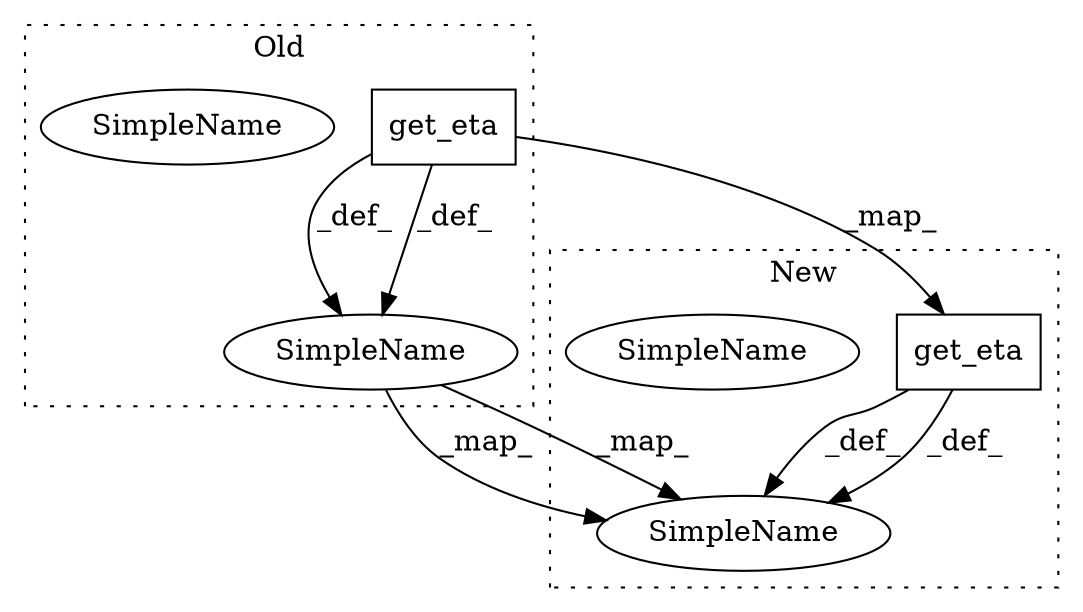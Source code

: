 digraph G {
subgraph cluster0 {
1 [label="get_eta" a="32" s="15555" l="9" shape="box"];
3 [label="SimpleName" a="42" s="14978" l="4" shape="ellipse"];
6 [label="SimpleName" a="42" s="14978" l="4" shape="ellipse"];
label = "Old";
style="dotted";
}
subgraph cluster1 {
2 [label="get_eta" a="32" s="15157" l="9" shape="box"];
4 [label="SimpleName" a="42" s="15172" l="4" shape="ellipse"];
5 [label="SimpleName" a="42" s="15172" l="4" shape="ellipse"];
label = "New";
style="dotted";
}
1 -> 6 [label="_def_"];
1 -> 2 [label="_map_"];
1 -> 6 [label="_def_"];
2 -> 5 [label="_def_"];
2 -> 5 [label="_def_"];
6 -> 5 [label="_map_"];
6 -> 5 [label="_map_"];
}